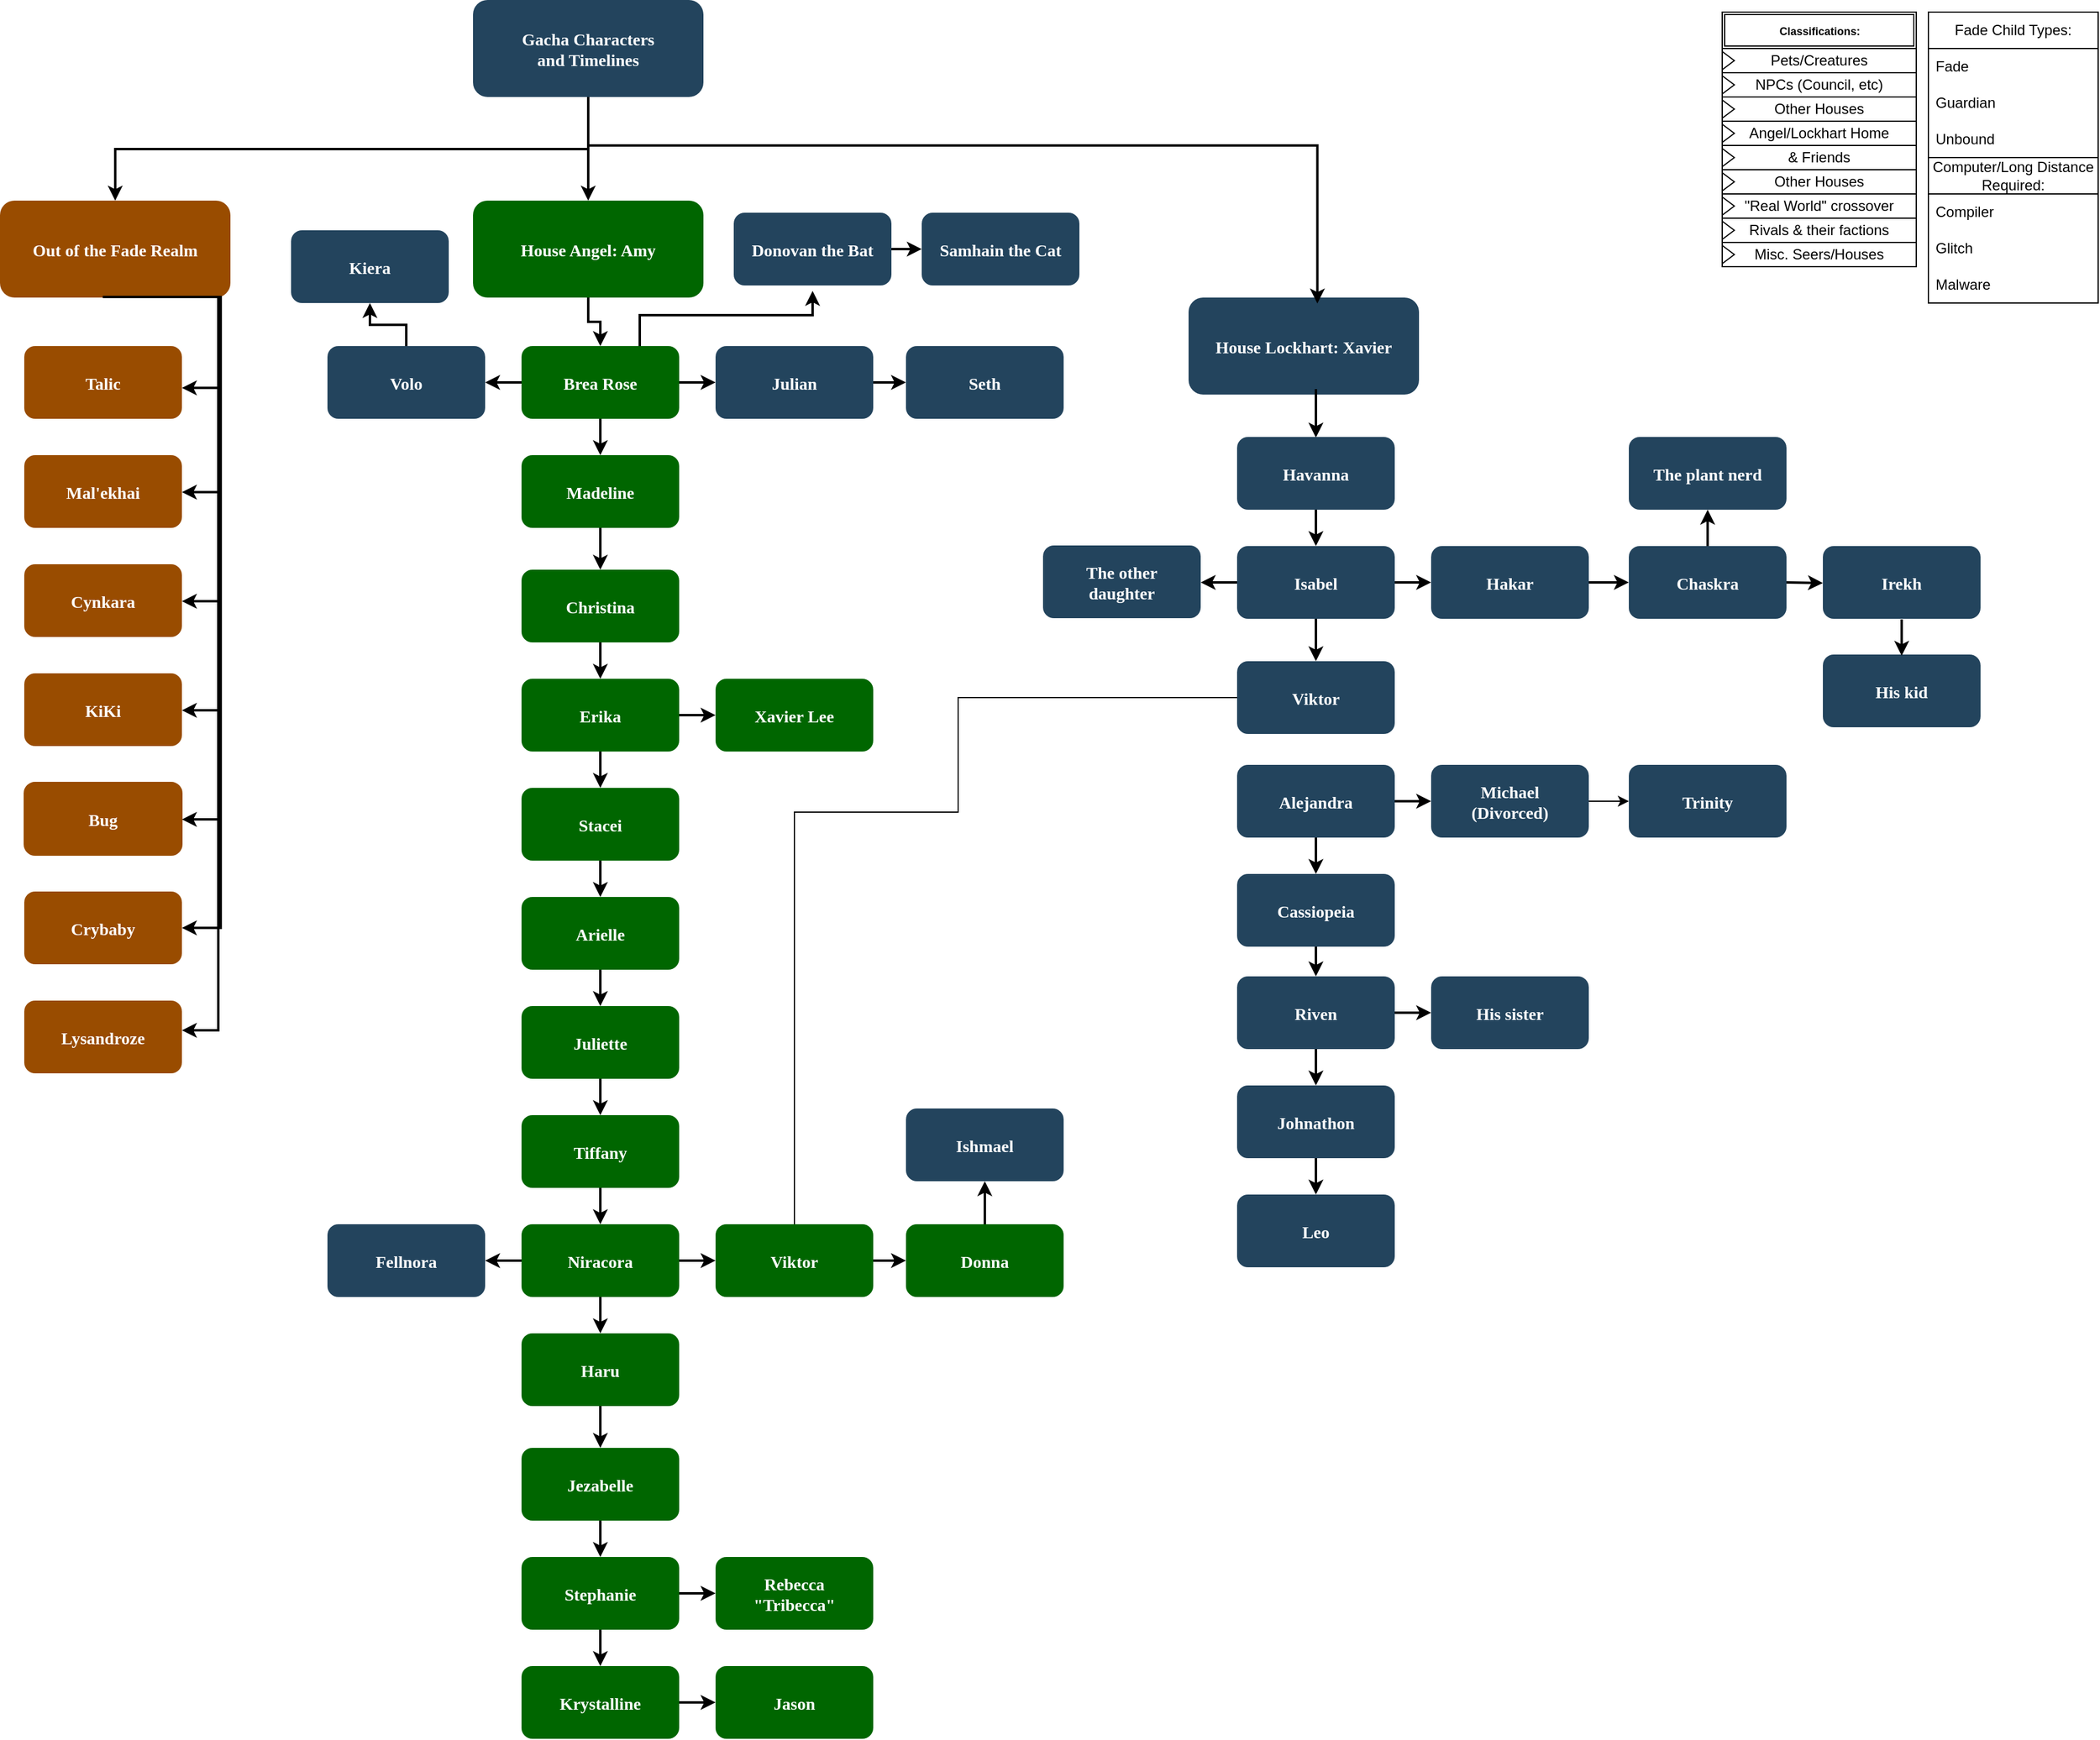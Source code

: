 <mxfile version="25.0.3">
  <diagram name="Page-1" id="2c0d36ab-eaac-3732-788b-9136903baeff">
    <mxGraphModel dx="2150" dy="883" grid="1" gridSize="10" guides="1" tooltips="1" connect="1" arrows="1" fold="1" page="1" pageScale="1.5" pageWidth="1169" pageHeight="827" background="none" math="0" shadow="0">
      <root>
        <mxCell id="0" />
        <mxCell id="1" parent="0" />
        <mxCell id="2" value="Gacha Characters&#xa;and Timelines" style="rounded=1;fillColor=#23445D;gradientColor=none;strokeColor=none;fontColor=#FFFFFF;fontStyle=1;fontFamily=Tahoma;fontSize=14" parent="1" vertex="1">
          <mxGeometry x="400" width="190" height="80" as="geometry" />
        </mxCell>
        <mxCell id="10" value="House Lockhart: Xavier" style="rounded=1;fillColor=#23445D;gradientColor=none;strokeColor=none;fontColor=#FFFFFF;fontStyle=1;fontFamily=Tahoma;fontSize=14" parent="1" vertex="1">
          <mxGeometry x="990" y="245.5" width="190" height="80" as="geometry" />
        </mxCell>
        <mxCell id="12" value="House Angel: Amy" style="rounded=1;fillColor=#006600;gradientColor=none;strokeColor=none;fontColor=#FFFFFF;fontStyle=1;fontFamily=Tahoma;fontSize=14" parent="1" vertex="1">
          <mxGeometry x="400.0" y="165.5" width="190" height="80" as="geometry" />
        </mxCell>
        <mxCell id="13" value="Out of the Fade Realm" style="rounded=1;fillColor=#994C00;gradientColor=none;strokeColor=none;fontColor=#FFFFFF;fontStyle=1;fontFamily=Tahoma;fontSize=14" parent="1" vertex="1">
          <mxGeometry x="10" y="165.5" width="190" height="80" as="geometry" />
        </mxCell>
        <mxCell id="16" value="Talic" style="rounded=1;fillColor=#994C00;gradientColor=none;strokeColor=none;fontColor=#FFFFFF;fontStyle=1;fontFamily=Tahoma;fontSize=14" parent="1" vertex="1">
          <mxGeometry x="30" y="285.5" width="130" height="60" as="geometry" />
        </mxCell>
        <mxCell id="17" value="Mal&#39;ekhai" style="rounded=1;fillColor=#994C00;gradientColor=none;strokeColor=none;fontColor=#FFFFFF;fontStyle=1;fontFamily=Tahoma;fontSize=14" parent="1" vertex="1">
          <mxGeometry x="30" y="375.5" width="130" height="60" as="geometry" />
        </mxCell>
        <mxCell id="18" value="Cynkara" style="rounded=1;fillColor=#994C00;gradientColor=none;strokeColor=none;fontColor=#FFFFFF;fontStyle=1;fontFamily=Tahoma;fontSize=14" parent="1" vertex="1">
          <mxGeometry x="30" y="465.5" width="130" height="60" as="geometry" />
        </mxCell>
        <mxCell id="19" value="KiKi" style="rounded=1;fillColor=#994C00;gradientColor=none;strokeColor=none;fontColor=#FFFFFF;fontStyle=1;fontFamily=Tahoma;fontSize=14" parent="1" vertex="1">
          <mxGeometry x="30" y="555.5" width="130" height="60" as="geometry" />
        </mxCell>
        <mxCell id="20" value="Bug" style="rounded=1;fillColor=#994C00;gradientColor=none;strokeColor=#994C00;fontColor=#FFFFFF;fontStyle=1;fontFamily=Tahoma;fontSize=14" parent="1" vertex="1">
          <mxGeometry x="30" y="645.5" width="130" height="60" as="geometry" />
        </mxCell>
        <mxCell id="23" value="Crybaby" style="rounded=1;fillColor=#994C00;gradientColor=none;strokeColor=none;fontColor=#FFFFFF;fontStyle=1;fontFamily=Tahoma;fontSize=14" parent="1" vertex="1">
          <mxGeometry x="30" y="735.5" width="130" height="60" as="geometry" />
        </mxCell>
        <mxCell id="30" value="Madeline" style="rounded=1;fillColor=#006600;gradientColor=none;strokeColor=none;fontColor=#FFFFFF;fontStyle=1;fontFamily=Tahoma;fontSize=14" parent="1" vertex="1">
          <mxGeometry x="440" y="375.5" width="130" height="60" as="geometry" />
        </mxCell>
        <mxCell id="32" value="Erika" style="rounded=1;fillColor=#006600;gradientColor=none;strokeColor=none;fontColor=#FFFFFF;fontStyle=1;fontFamily=Tahoma;fontSize=14" parent="1" vertex="1">
          <mxGeometry x="440" y="560" width="130" height="60" as="geometry" />
        </mxCell>
        <mxCell id="33" value="Brea Rose" style="rounded=1;fillColor=#006600;gradientColor=none;strokeColor=none;fontColor=#FFFFFF;fontStyle=1;fontFamily=Tahoma;fontSize=14" parent="1" vertex="1">
          <mxGeometry x="440" y="285.5" width="130" height="60" as="geometry" />
        </mxCell>
        <mxCell id="59" value="" style="edgeStyle=elbowEdgeStyle;elbow=vertical;strokeWidth=2;rounded=0" parent="1" source="2" target="12" edge="1">
          <mxGeometry x="347" y="225.5" width="100" height="100" as="geometry">
            <mxPoint x="862.0" y="105.5" as="sourcePoint" />
            <mxPoint x="1467.0" y="175.5" as="targetPoint" />
          </mxGeometry>
        </mxCell>
        <mxCell id="61" value="" style="edgeStyle=elbowEdgeStyle;elbow=vertical;strokeWidth=2;rounded=0" parent="1" source="2" target="13" edge="1">
          <mxGeometry x="-23" y="135.5" width="100" height="100" as="geometry">
            <mxPoint x="-23" y="65.5" as="sourcePoint" />
            <mxPoint x="77" y="-34.5" as="targetPoint" />
          </mxGeometry>
        </mxCell>
        <mxCell id="64" value="" style="edgeStyle=elbowEdgeStyle;elbow=horizontal;strokeWidth=2;rounded=0" parent="1" source="13" target="16" edge="1">
          <mxGeometry x="-23" y="135.5" width="100" height="100" as="geometry">
            <mxPoint x="-23" y="65.5" as="sourcePoint" />
            <mxPoint x="77" y="-34.5" as="targetPoint" />
            <Array as="points">
              <mxPoint x="190" y="320" />
            </Array>
          </mxGeometry>
        </mxCell>
        <mxCell id="65" value="" style="edgeStyle=elbowEdgeStyle;elbow=horizontal;strokeWidth=2;rounded=0" parent="1" source="13" target="17" edge="1">
          <mxGeometry x="-23" y="135.5" width="100" height="100" as="geometry">
            <mxPoint x="-23" y="65.5" as="sourcePoint" />
            <mxPoint x="77" y="-34.5" as="targetPoint" />
            <Array as="points">
              <mxPoint x="190" y="406" />
            </Array>
          </mxGeometry>
        </mxCell>
        <mxCell id="66" value="" style="edgeStyle=elbowEdgeStyle;elbow=horizontal;strokeWidth=2;rounded=0" parent="1" source="13" target="18" edge="1">
          <mxGeometry x="-23" y="135.5" width="100" height="100" as="geometry">
            <mxPoint x="-23" y="65.5" as="sourcePoint" />
            <mxPoint x="77" y="-34.5" as="targetPoint" />
            <Array as="points">
              <mxPoint x="190" y="496" />
            </Array>
          </mxGeometry>
        </mxCell>
        <mxCell id="67" value="" style="edgeStyle=elbowEdgeStyle;elbow=horizontal;strokeWidth=2;rounded=0" parent="1" source="13" target="19" edge="1">
          <mxGeometry x="-23" y="135.5" width="100" height="100" as="geometry">
            <mxPoint x="-23" y="65.5" as="sourcePoint" />
            <mxPoint x="77" y="-34.5" as="targetPoint" />
            <Array as="points">
              <mxPoint x="190" y="586" />
            </Array>
          </mxGeometry>
        </mxCell>
        <mxCell id="68" value="" style="edgeStyle=elbowEdgeStyle;elbow=horizontal;strokeWidth=2;rounded=0" parent="1" source="13" target="20" edge="1">
          <mxGeometry x="-23" y="135.5" width="100" height="100" as="geometry">
            <mxPoint x="-23" y="65.5" as="sourcePoint" />
            <mxPoint x="77" y="-34.5" as="targetPoint" />
            <Array as="points">
              <mxPoint x="190" y="676" />
            </Array>
          </mxGeometry>
        </mxCell>
        <mxCell id="69" value="" style="edgeStyle=elbowEdgeStyle;elbow=horizontal;strokeWidth=2;rounded=0;entryX=1;entryY=0.5;entryDx=0;entryDy=0;exitX=0.446;exitY=0.994;exitDx=0;exitDy=0;exitPerimeter=0;" parent="1" source="13" target="23" edge="1">
          <mxGeometry x="-23" y="135.5" width="100" height="100" as="geometry">
            <mxPoint x="192" y="245.5" as="sourcePoint" />
            <mxPoint x="150" y="765.5" as="targetPoint" />
            <Array as="points">
              <mxPoint x="192" y="495.5" />
            </Array>
          </mxGeometry>
        </mxCell>
        <mxCell id="73" value="" style="edgeStyle=elbowEdgeStyle;elbow=horizontal;strokeWidth=2;rounded=0;exitX=0.5;exitY=1;exitDx=0;exitDy=0;" parent="1" source="33" target="30" edge="1">
          <mxGeometry x="-23" y="135.5" width="100" height="100" as="geometry">
            <mxPoint x="672" y="315.5" as="sourcePoint" />
            <mxPoint x="157" y="-34.5" as="targetPoint" />
            <Array as="points">
              <mxPoint x="505" y="370" />
            </Array>
          </mxGeometry>
        </mxCell>
        <mxCell id="102" value="" style="edgeStyle=elbowEdgeStyle;elbow=vertical;strokeWidth=2;rounded=0" parent="1" source="12" target="33" edge="1">
          <mxGeometry x="-23" y="135.5" width="100" height="100" as="geometry">
            <mxPoint x="57" y="65.5" as="sourcePoint" />
            <mxPoint x="157" y="-34.5" as="targetPoint" />
          </mxGeometry>
        </mxCell>
        <mxCell id="103" value="" style="edgeStyle=elbowEdgeStyle;elbow=vertical;strokeWidth=2;rounded=0" parent="1" edge="1">
          <mxGeometry x="-23" y="135.5" width="100" height="100" as="geometry">
            <mxPoint x="1095.0" y="321.0" as="sourcePoint" />
            <mxPoint x="1095" y="361" as="targetPoint" />
          </mxGeometry>
        </mxCell>
        <mxCell id="lK6diUsmbHhOEuIBp3vJ-125" value="" style="edgeStyle=elbowEdgeStyle;elbow=vertical;strokeWidth=2;rounded=0;entryX=0.559;entryY=0.061;entryDx=0;entryDy=0;entryPerimeter=0;exitX=0.5;exitY=1;exitDx=0;exitDy=0;" parent="1" source="2" target="10" edge="1">
          <mxGeometry x="347" y="225.5" width="100" height="100" as="geometry">
            <mxPoint x="490" y="130" as="sourcePoint" />
            <mxPoint x="675" y="220" as="targetPoint" />
            <Array as="points">
              <mxPoint x="800" y="120" />
            </Array>
          </mxGeometry>
        </mxCell>
        <mxCell id="lK6diUsmbHhOEuIBp3vJ-126" value="" style="edgeStyle=elbowEdgeStyle;elbow=horizontal;strokeWidth=2;rounded=0;exitX=0.5;exitY=1;exitDx=0;exitDy=0;entryX=0.5;entryY=0;entryDx=0;entryDy=0;" parent="1" target="32" edge="1">
          <mxGeometry x="-23" y="135.5" width="100" height="100" as="geometry">
            <mxPoint x="505" y="530" as="sourcePoint" />
            <mxPoint x="590" y="564.5" as="targetPoint" />
            <Array as="points" />
          </mxGeometry>
        </mxCell>
        <mxCell id="lK6diUsmbHhOEuIBp3vJ-133" value="Arielle" style="rounded=1;fillColor=#006600;gradientColor=none;strokeColor=none;fontColor=#FFFFFF;fontStyle=1;fontFamily=Tahoma;fontSize=14" parent="1" vertex="1">
          <mxGeometry x="440" y="740" width="130" height="60" as="geometry" />
        </mxCell>
        <mxCell id="lK6diUsmbHhOEuIBp3vJ-134" value="Juliette" style="rounded=1;fillColor=#006600;gradientColor=none;strokeColor=none;fontColor=#FFFFFF;fontStyle=1;fontFamily=Tahoma;fontSize=14" parent="1" vertex="1">
          <mxGeometry x="440" y="830" width="130" height="60" as="geometry" />
        </mxCell>
        <mxCell id="lK6diUsmbHhOEuIBp3vJ-135" value="Stacei" style="rounded=1;fillColor=#006600;gradientColor=none;strokeColor=none;fontColor=#FFFFFF;fontStyle=1;fontFamily=Tahoma;fontSize=14" parent="1" vertex="1">
          <mxGeometry x="440" y="650" width="130" height="60" as="geometry" />
        </mxCell>
        <mxCell id="lK6diUsmbHhOEuIBp3vJ-136" value="" style="edgeStyle=elbowEdgeStyle;elbow=horizontal;strokeWidth=2;rounded=0;exitX=0.5;exitY=1;exitDx=0;exitDy=0;" parent="1" source="lK6diUsmbHhOEuIBp3vJ-135" target="lK6diUsmbHhOEuIBp3vJ-133" edge="1">
          <mxGeometry x="-23" y="135.5" width="100" height="100" as="geometry">
            <mxPoint x="672" y="689.5" as="sourcePoint" />
            <mxPoint x="157" y="339.5" as="targetPoint" />
            <Array as="points">
              <mxPoint x="505" y="744" />
            </Array>
          </mxGeometry>
        </mxCell>
        <mxCell id="lK6diUsmbHhOEuIBp3vJ-137" value="" style="edgeStyle=elbowEdgeStyle;elbow=vertical;strokeWidth=2;rounded=0" parent="1" target="lK6diUsmbHhOEuIBp3vJ-135" edge="1">
          <mxGeometry x="-23" y="135.5" width="100" height="100" as="geometry">
            <mxPoint x="505" y="620" as="sourcePoint" />
            <mxPoint x="157" y="339.5" as="targetPoint" />
          </mxGeometry>
        </mxCell>
        <mxCell id="lK6diUsmbHhOEuIBp3vJ-138" value="" style="edgeStyle=elbowEdgeStyle;elbow=horizontal;strokeWidth=2;rounded=0;exitX=0.5;exitY=1;exitDx=0;exitDy=0;entryX=0.5;entryY=0;entryDx=0;entryDy=0;" parent="1" source="lK6diUsmbHhOEuIBp3vJ-133" target="lK6diUsmbHhOEuIBp3vJ-134" edge="1">
          <mxGeometry x="-23" y="135.5" width="100" height="100" as="geometry">
            <mxPoint x="590" y="814" as="sourcePoint" />
            <mxPoint x="590" y="844" as="targetPoint" />
            <Array as="points" />
          </mxGeometry>
        </mxCell>
        <mxCell id="lK6diUsmbHhOEuIBp3vJ-139" value="Julian" style="rounded=1;fillColor=#23445D;gradientColor=none;strokeColor=none;fontColor=#FFFFFF;fontStyle=1;fontFamily=Tahoma;fontSize=14" parent="1" vertex="1">
          <mxGeometry x="600" y="285.5" width="130" height="60" as="geometry" />
        </mxCell>
        <mxCell id="lK6diUsmbHhOEuIBp3vJ-140" value="Seth" style="rounded=1;fillColor=#23445D;gradientColor=none;strokeColor=none;fontColor=#FFFFFF;fontStyle=1;fontFamily=Tahoma;fontSize=14" parent="1" vertex="1">
          <mxGeometry x="757" y="285.5" width="130" height="60" as="geometry" />
        </mxCell>
        <mxCell id="lK6diUsmbHhOEuIBp3vJ-141" value="" style="edgeStyle=elbowEdgeStyle;elbow=vertical;strokeWidth=2;rounded=0;exitX=1;exitY=0.5;exitDx=0;exitDy=0;entryX=0;entryY=0.5;entryDx=0;entryDy=0;" parent="1" source="lK6diUsmbHhOEuIBp3vJ-139" target="lK6diUsmbHhOEuIBp3vJ-140" edge="1">
          <mxGeometry x="-23" y="135.5" width="100" height="100" as="geometry">
            <mxPoint x="670" y="420" as="sourcePoint" />
            <mxPoint x="670" y="460" as="targetPoint" />
          </mxGeometry>
        </mxCell>
        <mxCell id="lK6diUsmbHhOEuIBp3vJ-142" value="" style="edgeStyle=elbowEdgeStyle;elbow=vertical;strokeWidth=2;rounded=0;exitX=1;exitY=0.5;exitDx=0;exitDy=0;entryX=0;entryY=0.5;entryDx=0;entryDy=0;" parent="1" source="33" target="lK6diUsmbHhOEuIBp3vJ-139" edge="1">
          <mxGeometry x="-23" y="135.5" width="100" height="100" as="geometry">
            <mxPoint x="580" y="320" as="sourcePoint" />
            <mxPoint x="590" y="290" as="targetPoint" />
          </mxGeometry>
        </mxCell>
        <mxCell id="lK6diUsmbHhOEuIBp3vJ-143" value="Lysandroze" style="rounded=1;fillColor=#994C00;gradientColor=none;strokeColor=none;fontColor=#FFFFFF;fontStyle=1;fontFamily=Tahoma;fontSize=14" parent="1" vertex="1">
          <mxGeometry x="30" y="825.5" width="130" height="60" as="geometry" />
        </mxCell>
        <mxCell id="lK6diUsmbHhOEuIBp3vJ-145" value="" style="edgeStyle=elbowEdgeStyle;elbow=horizontal;strokeWidth=2;rounded=0;" parent="1" edge="1">
          <mxGeometry x="-23" y="135.5" width="100" height="100" as="geometry">
            <mxPoint x="190" y="245" as="sourcePoint" />
            <mxPoint x="160" y="850" as="targetPoint" />
            <Array as="points">
              <mxPoint x="190" y="850" />
            </Array>
          </mxGeometry>
        </mxCell>
        <mxCell id="lK6diUsmbHhOEuIBp3vJ-146" value="Volo" style="rounded=1;fillColor=#23445D;gradientColor=none;strokeColor=none;fontColor=#FFFFFF;fontStyle=1;fontFamily=Tahoma;fontSize=14" parent="1" vertex="1">
          <mxGeometry x="280" y="285.5" width="130" height="60" as="geometry" />
        </mxCell>
        <mxCell id="lK6diUsmbHhOEuIBp3vJ-147" value="" style="edgeStyle=elbowEdgeStyle;elbow=vertical;strokeWidth=2;rounded=0;exitX=0;exitY=0.5;exitDx=0;exitDy=0;entryX=1;entryY=0.5;entryDx=0;entryDy=0;" parent="1" source="33" target="lK6diUsmbHhOEuIBp3vJ-146" edge="1">
          <mxGeometry x="-23" y="135.5" width="100" height="100" as="geometry">
            <mxPoint x="310" y="410" as="sourcePoint" />
            <mxPoint x="340" y="410" as="targetPoint" />
          </mxGeometry>
        </mxCell>
        <mxCell id="lK6diUsmbHhOEuIBp3vJ-150" value="Kiera" style="rounded=1;fillColor=#23445D;gradientColor=none;strokeColor=none;fontColor=#FFFFFF;fontStyle=1;fontFamily=Tahoma;fontSize=14" parent="1" vertex="1">
          <mxGeometry x="250" y="190" width="130" height="60" as="geometry" />
        </mxCell>
        <mxCell id="lK6diUsmbHhOEuIBp3vJ-151" value="" style="edgeStyle=elbowEdgeStyle;elbow=vertical;strokeWidth=2;rounded=0;exitX=0.5;exitY=0;exitDx=0;exitDy=0;entryX=0.5;entryY=1;entryDx=0;entryDy=0;" parent="1" source="lK6diUsmbHhOEuIBp3vJ-146" target="lK6diUsmbHhOEuIBp3vJ-150" edge="1">
          <mxGeometry x="-23" y="135.5" width="100" height="100" as="geometry">
            <mxPoint x="330" y="400" as="sourcePoint" />
            <mxPoint x="300" y="400" as="targetPoint" />
          </mxGeometry>
        </mxCell>
        <mxCell id="lK6diUsmbHhOEuIBp3vJ-154" value="Donovan the Bat" style="rounded=1;fillColor=#23445D;gradientColor=none;strokeColor=none;fontColor=#FFFFFF;fontStyle=1;fontFamily=Tahoma;fontSize=14" parent="1" vertex="1">
          <mxGeometry x="615" y="175.5" width="130" height="60" as="geometry" />
        </mxCell>
        <mxCell id="lK6diUsmbHhOEuIBp3vJ-155" value="" style="edgeStyle=elbowEdgeStyle;elbow=vertical;strokeWidth=2;rounded=0;exitX=0.75;exitY=0;exitDx=0;exitDy=0;" parent="1" source="33" edge="1">
          <mxGeometry x="-23" y="135.5" width="100" height="100" as="geometry">
            <mxPoint x="620" y="250" as="sourcePoint" />
            <mxPoint x="680" y="240" as="targetPoint" />
            <Array as="points">
              <mxPoint x="610" y="260" />
            </Array>
          </mxGeometry>
        </mxCell>
        <mxCell id="lK6diUsmbHhOEuIBp3vJ-156" value="" style="edgeStyle=elbowEdgeStyle;elbow=vertical;strokeWidth=2;rounded=0;exitX=1;exitY=0.5;exitDx=0;exitDy=0;" parent="1" source="lK6diUsmbHhOEuIBp3vJ-154" edge="1">
          <mxGeometry x="-23" y="135.5" width="100" height="100" as="geometry">
            <mxPoint x="760" y="220" as="sourcePoint" />
            <mxPoint x="770" y="205" as="targetPoint" />
          </mxGeometry>
        </mxCell>
        <mxCell id="lK6diUsmbHhOEuIBp3vJ-157" value="Samhain the Cat" style="rounded=1;fillColor=#23445D;gradientColor=none;strokeColor=none;fontColor=#FFFFFF;fontStyle=1;fontFamily=Tahoma;fontSize=14" parent="1" vertex="1">
          <mxGeometry x="770" y="175.5" width="130" height="60" as="geometry" />
        </mxCell>
        <mxCell id="lK6diUsmbHhOEuIBp3vJ-158" value="Niracora" style="rounded=1;fillColor=#006600;gradientColor=none;strokeColor=none;fontColor=#FFFFFF;fontStyle=1;fontFamily=Tahoma;fontSize=14" parent="1" vertex="1">
          <mxGeometry x="440" y="1010" width="130" height="60" as="geometry" />
        </mxCell>
        <mxCell id="lK6diUsmbHhOEuIBp3vJ-159" value="Haru" style="rounded=1;fillColor=#006600;gradientColor=none;strokeColor=none;fontColor=#FFFFFF;fontStyle=1;fontFamily=Tahoma;fontSize=14" parent="1" vertex="1">
          <mxGeometry x="440" y="1100" width="130" height="60" as="geometry" />
        </mxCell>
        <mxCell id="lK6diUsmbHhOEuIBp3vJ-160" value="Tiffany" style="rounded=1;fillColor=#006600;gradientColor=none;strokeColor=none;fontColor=#FFFFFF;fontStyle=1;fontFamily=Tahoma;fontSize=14" parent="1" vertex="1">
          <mxGeometry x="440" y="920" width="130" height="60" as="geometry" />
        </mxCell>
        <mxCell id="lK6diUsmbHhOEuIBp3vJ-161" value="" style="edgeStyle=elbowEdgeStyle;elbow=horizontal;strokeWidth=2;rounded=0;exitX=0.5;exitY=1;exitDx=0;exitDy=0;" parent="1" source="lK6diUsmbHhOEuIBp3vJ-160" target="lK6diUsmbHhOEuIBp3vJ-158" edge="1">
          <mxGeometry x="-23" y="135.5" width="100" height="100" as="geometry">
            <mxPoint x="672" y="959.5" as="sourcePoint" />
            <mxPoint x="157" y="609.5" as="targetPoint" />
            <Array as="points">
              <mxPoint x="505" y="1014" />
            </Array>
          </mxGeometry>
        </mxCell>
        <mxCell id="lK6diUsmbHhOEuIBp3vJ-162" value="" style="edgeStyle=elbowEdgeStyle;elbow=vertical;strokeWidth=2;rounded=0" parent="1" target="lK6diUsmbHhOEuIBp3vJ-160" edge="1">
          <mxGeometry x="-23" y="135.5" width="100" height="100" as="geometry">
            <mxPoint x="505" y="890" as="sourcePoint" />
            <mxPoint x="157" y="609.5" as="targetPoint" />
          </mxGeometry>
        </mxCell>
        <mxCell id="lK6diUsmbHhOEuIBp3vJ-163" value="" style="edgeStyle=elbowEdgeStyle;elbow=horizontal;strokeWidth=2;rounded=0;exitX=0.5;exitY=1;exitDx=0;exitDy=0;entryX=0.5;entryY=0;entryDx=0;entryDy=0;" parent="1" source="lK6diUsmbHhOEuIBp3vJ-158" target="lK6diUsmbHhOEuIBp3vJ-159" edge="1">
          <mxGeometry x="-23" y="135.5" width="100" height="100" as="geometry">
            <mxPoint x="590" y="1084" as="sourcePoint" />
            <mxPoint x="590" y="1114" as="targetPoint" />
            <Array as="points" />
          </mxGeometry>
        </mxCell>
        <mxCell id="lK6diUsmbHhOEuIBp3vJ-164" value="Xavier Lee" style="rounded=1;fillColor=#006600;gradientColor=none;strokeColor=none;fontColor=#FFFFFF;fontStyle=1;fontFamily=Tahoma;fontSize=14" parent="1" vertex="1">
          <mxGeometry x="600" y="560" width="130" height="60" as="geometry" />
        </mxCell>
        <mxCell id="lK6diUsmbHhOEuIBp3vJ-165" value="" style="edgeStyle=elbowEdgeStyle;elbow=vertical;strokeWidth=2;rounded=0;exitX=1;exitY=0.5;exitDx=0;exitDy=0;entryX=0;entryY=0.5;entryDx=0;entryDy=0;" parent="1" source="32" target="lK6diUsmbHhOEuIBp3vJ-164" edge="1">
          <mxGeometry x="-23" y="135.5" width="100" height="100" as="geometry">
            <mxPoint x="650" y="664.5" as="sourcePoint" />
            <mxPoint x="650" y="695" as="targetPoint" />
          </mxGeometry>
        </mxCell>
        <mxCell id="lK6diUsmbHhOEuIBp3vJ-167" value="Donna" style="rounded=1;fillColor=#006600;gradientColor=none;strokeColor=none;fontColor=#FFFFFF;fontStyle=1;fontFamily=Tahoma;fontSize=14" parent="1" vertex="1">
          <mxGeometry x="757" y="1010" width="130" height="60" as="geometry" />
        </mxCell>
        <mxCell id="lK6diUsmbHhOEuIBp3vJ-168" value="" style="edgeStyle=elbowEdgeStyle;elbow=vertical;strokeWidth=2;rounded=0;exitX=1;exitY=0.5;exitDx=0;exitDy=0;entryX=0;entryY=0.5;entryDx=0;entryDy=0;" parent="1" source="lK6diUsmbHhOEuIBp3vJ-166" target="lK6diUsmbHhOEuIBp3vJ-167" edge="1">
          <mxGeometry x="-23" y="135.5" width="100" height="100" as="geometry">
            <mxPoint x="670" y="1144.5" as="sourcePoint" />
            <mxPoint x="670" y="1184.5" as="targetPoint" />
          </mxGeometry>
        </mxCell>
        <mxCell id="lK6diUsmbHhOEuIBp3vJ-169" value="" style="edgeStyle=elbowEdgeStyle;elbow=vertical;strokeWidth=2;rounded=0;exitX=1;exitY=0.5;exitDx=0;exitDy=0;entryX=0;entryY=0.5;entryDx=0;entryDy=0;" parent="1" source="lK6diUsmbHhOEuIBp3vJ-158" target="lK6diUsmbHhOEuIBp3vJ-166" edge="1">
          <mxGeometry x="-23" y="135.5" width="100" height="100" as="geometry">
            <mxPoint x="660" y="1124.5" as="sourcePoint" />
            <mxPoint x="687" y="1124.5" as="targetPoint" />
          </mxGeometry>
        </mxCell>
        <mxCell id="lK6diUsmbHhOEuIBp3vJ-170" value="Jezabelle" style="rounded=1;fillColor=#006600;gradientColor=none;strokeColor=none;fontColor=#FFFFFF;fontStyle=1;fontFamily=Tahoma;fontSize=14" parent="1" vertex="1">
          <mxGeometry x="440" y="1194.5" width="130" height="60" as="geometry" />
        </mxCell>
        <mxCell id="lK6diUsmbHhOEuIBp3vJ-171" value="" style="edgeStyle=elbowEdgeStyle;elbow=vertical;strokeWidth=2;rounded=0;exitX=1;exitY=0.5;exitDx=0;exitDy=0;entryX=0;entryY=0.5;entryDx=0;entryDy=0;" parent="1" source="lK6diUsmbHhOEuIBp3vJ-272" target="lK6diUsmbHhOEuIBp3vJ-269" edge="1">
          <mxGeometry x="-23" y="135.5" width="100" height="100" as="geometry">
            <mxPoint x="610" y="1194.5" as="sourcePoint" />
            <mxPoint x="600" y="1224.5" as="targetPoint" />
          </mxGeometry>
        </mxCell>
        <mxCell id="lK6diUsmbHhOEuIBp3vJ-269" value="Rebecca&#xa;&quot;Tribecca&quot;" style="rounded=1;fillColor=#006600;gradientColor=none;strokeColor=none;fontColor=#FFFFFF;fontStyle=1;fontFamily=Tahoma;fontSize=14" parent="1" vertex="1">
          <mxGeometry x="600" y="1284.5" width="130" height="60" as="geometry" />
        </mxCell>
        <mxCell id="lK6diUsmbHhOEuIBp3vJ-270" value="" style="edgeStyle=elbowEdgeStyle;elbow=vertical;strokeWidth=2;rounded=0;exitX=0.5;exitY=1;exitDx=0;exitDy=0;entryX=0.5;entryY=0;entryDx=0;entryDy=0;" parent="1" source="lK6diUsmbHhOEuIBp3vJ-159" target="lK6diUsmbHhOEuIBp3vJ-170" edge="1">
          <mxGeometry x="-23" y="135.5" width="100" height="100" as="geometry">
            <mxPoint x="600" y="1154.5" as="sourcePoint" />
            <mxPoint x="630" y="1154.5" as="targetPoint" />
          </mxGeometry>
        </mxCell>
        <mxCell id="lK6diUsmbHhOEuIBp3vJ-271" value="" style="edgeStyle=elbowEdgeStyle;elbow=vertical;strokeWidth=2;rounded=0;exitX=0.5;exitY=1;exitDx=0;exitDy=0;" parent="1" source="lK6diUsmbHhOEuIBp3vJ-170" edge="1">
          <mxGeometry x="-23" y="135.5" width="100" height="100" as="geometry">
            <mxPoint x="510" y="1284.5" as="sourcePoint" />
            <mxPoint x="505" y="1284.5" as="targetPoint" />
          </mxGeometry>
        </mxCell>
        <mxCell id="lK6diUsmbHhOEuIBp3vJ-272" value="Stephanie" style="rounded=1;fillColor=#006600;gradientColor=none;strokeColor=none;fontColor=#FFFFFF;fontStyle=1;fontFamily=Tahoma;fontSize=14" parent="1" vertex="1">
          <mxGeometry x="440" y="1284.5" width="130" height="60" as="geometry" />
        </mxCell>
        <mxCell id="lK6diUsmbHhOEuIBp3vJ-273" value="" style="edgeStyle=elbowEdgeStyle;elbow=vertical;strokeWidth=2;rounded=0;exitX=1;exitY=0.5;exitDx=0;exitDy=0;entryX=0;entryY=0.5;entryDx=0;entryDy=0;" parent="1" source="lK6diUsmbHhOEuIBp3vJ-292" target="lK6diUsmbHhOEuIBp3vJ-274" edge="1">
          <mxGeometry x="-23" y="135.5" width="100" height="100" as="geometry">
            <mxPoint x="600" y="1304.5" as="sourcePoint" />
            <mxPoint x="600" y="1314.5" as="targetPoint" />
          </mxGeometry>
        </mxCell>
        <mxCell id="lK6diUsmbHhOEuIBp3vJ-274" value="Jason" style="rounded=1;fillColor=#006600;gradientColor=none;strokeColor=none;fontColor=#FFFFFF;fontStyle=1;fontFamily=Tahoma;fontSize=14" parent="1" vertex="1">
          <mxGeometry x="600" y="1374.5" width="130" height="60" as="geometry" />
        </mxCell>
        <mxCell id="lK6diUsmbHhOEuIBp3vJ-284" value="Isabel" style="rounded=1;fillColor=#23445D;gradientColor=none;strokeColor=none;fontColor=#FFFFFF;fontStyle=1;fontFamily=Tahoma;fontSize=14" parent="1" vertex="1">
          <mxGeometry x="1030" y="450.5" width="130" height="60" as="geometry" />
        </mxCell>
        <mxCell id="lK6diUsmbHhOEuIBp3vJ-285" value="Alejandra" style="rounded=1;fillColor=#23445D;gradientColor=none;strokeColor=none;fontColor=#FFFFFF;fontStyle=1;fontFamily=Tahoma;fontSize=14" parent="1" vertex="1">
          <mxGeometry x="1030" y="631" width="130" height="60" as="geometry" />
        </mxCell>
        <mxCell id="lK6diUsmbHhOEuIBp3vJ-286" value="Havanna" style="rounded=1;fillColor=#23445D;gradientColor=none;strokeColor=none;fontColor=#FFFFFF;fontStyle=1;fontFamily=Tahoma;fontSize=14" parent="1" vertex="1">
          <mxGeometry x="1030" y="360.5" width="130" height="60" as="geometry" />
        </mxCell>
        <mxCell id="lK6diUsmbHhOEuIBp3vJ-287" value="" style="edgeStyle=elbowEdgeStyle;elbow=horizontal;strokeWidth=2;rounded=0;exitX=0.5;exitY=1;exitDx=0;exitDy=0;" parent="1" source="lK6diUsmbHhOEuIBp3vJ-286" target="lK6diUsmbHhOEuIBp3vJ-284" edge="1">
          <mxGeometry x="-23" y="135.5" width="100" height="100" as="geometry">
            <mxPoint x="1262" y="400" as="sourcePoint" />
            <mxPoint x="747" y="50" as="targetPoint" />
            <Array as="points">
              <mxPoint x="1095" y="454.5" />
            </Array>
          </mxGeometry>
        </mxCell>
        <mxCell id="lK6diUsmbHhOEuIBp3vJ-288" value="" style="edgeStyle=elbowEdgeStyle;elbow=horizontal;strokeWidth=2;rounded=0;exitX=0.5;exitY=1;exitDx=0;exitDy=0;" parent="1" source="lK6diUsmbHhOEuIBp3vJ-284" edge="1">
          <mxGeometry x="-23" y="135.5" width="100" height="100" as="geometry">
            <mxPoint x="1180" y="524.5" as="sourcePoint" />
            <mxPoint x="1095" y="545.5" as="targetPoint" />
            <Array as="points" />
          </mxGeometry>
        </mxCell>
        <mxCell id="lK6diUsmbHhOEuIBp3vJ-289" value="" style="edgeStyle=elbowEdgeStyle;elbow=vertical;strokeWidth=2;rounded=0;entryX=0.5;entryY=0;entryDx=0;entryDy=0;exitX=0.5;exitY=1;exitDx=0;exitDy=0;" parent="1" source="lK6diUsmbHhOEuIBp3vJ-285" target="lK6diUsmbHhOEuIBp3vJ-315" edge="1">
          <mxGeometry x="-23" y="135.5" width="100" height="100" as="geometry">
            <mxPoint x="1095" y="695.5" as="sourcePoint" />
            <mxPoint x="1095" y="706" as="targetPoint" />
          </mxGeometry>
        </mxCell>
        <mxCell id="lK6diUsmbHhOEuIBp3vJ-290" value="Fellnora" style="rounded=1;fillColor=#23445D;gradientColor=none;strokeColor=none;fontColor=#FFFFFF;fontStyle=1;fontFamily=Tahoma;fontSize=14" parent="1" vertex="1">
          <mxGeometry x="280" y="1010" width="130" height="60" as="geometry" />
        </mxCell>
        <mxCell id="lK6diUsmbHhOEuIBp3vJ-291" value="" style="edgeStyle=elbowEdgeStyle;elbow=horizontal;strokeWidth=2;rounded=0;exitX=0;exitY=0.5;exitDx=0;exitDy=0;entryX=1;entryY=0.5;entryDx=0;entryDy=0;" parent="1" source="lK6diUsmbHhOEuIBp3vJ-158" target="lK6diUsmbHhOEuIBp3vJ-290" edge="1">
          <mxGeometry x="-23" y="135.5" width="100" height="100" as="geometry">
            <mxPoint x="370" y="914.5" as="sourcePoint" />
            <mxPoint x="370" y="944.5" as="targetPoint" />
            <Array as="points" />
          </mxGeometry>
        </mxCell>
        <mxCell id="lK6diUsmbHhOEuIBp3vJ-292" value="Krystalline" style="rounded=1;fillColor=#006600;gradientColor=none;strokeColor=none;fontColor=#FFFFFF;fontStyle=1;fontFamily=Tahoma;fontSize=14" parent="1" vertex="1">
          <mxGeometry x="440" y="1374.5" width="130" height="60" as="geometry" />
        </mxCell>
        <mxCell id="lK6diUsmbHhOEuIBp3vJ-294" value="" style="edgeStyle=elbowEdgeStyle;elbow=vertical;strokeWidth=2;rounded=0;exitX=0.5;exitY=1;exitDx=0;exitDy=0;entryX=0.5;entryY=0;entryDx=0;entryDy=0;" parent="1" source="lK6diUsmbHhOEuIBp3vJ-272" target="lK6diUsmbHhOEuIBp3vJ-292" edge="1">
          <mxGeometry x="-23" y="135.5" width="100" height="100" as="geometry">
            <mxPoint x="370" y="1384.5" as="sourcePoint" />
            <mxPoint x="370" y="1418.5" as="targetPoint" />
          </mxGeometry>
        </mxCell>
        <mxCell id="lK6diUsmbHhOEuIBp3vJ-295" value="" style="edgeStyle=elbowEdgeStyle;elbow=vertical;strokeWidth=2;rounded=0;exitX=0.5;exitY=0;exitDx=0;exitDy=0;entryX=0.5;entryY=1;entryDx=0;entryDy=0;" parent="1" source="lK6diUsmbHhOEuIBp3vJ-167" target="lK6diUsmbHhOEuIBp3vJ-296" edge="1">
          <mxGeometry x="-23" y="135.5" width="100" height="100" as="geometry">
            <mxPoint x="800" y="914.5" as="sourcePoint" />
            <mxPoint x="822" y="984.5" as="targetPoint" />
          </mxGeometry>
        </mxCell>
        <mxCell id="lK6diUsmbHhOEuIBp3vJ-296" value="Ishmael" style="rounded=1;fillColor=#23445D;gradientColor=none;strokeColor=none;fontColor=#FFFFFF;fontStyle=1;fontFamily=Tahoma;fontSize=14" parent="1" vertex="1">
          <mxGeometry x="757" y="914.5" width="130" height="60" as="geometry" />
        </mxCell>
        <mxCell id="lK6diUsmbHhOEuIBp3vJ-298" value="Hakar" style="rounded=1;fillColor=#23445D;gradientColor=none;strokeColor=none;fontColor=#FFFFFF;fontStyle=1;fontFamily=Tahoma;fontSize=14" parent="1" vertex="1">
          <mxGeometry x="1190" y="450.5" width="130" height="60" as="geometry" />
        </mxCell>
        <mxCell id="lK6diUsmbHhOEuIBp3vJ-299" value="Chaskra" style="rounded=1;fillColor=#23445D;gradientColor=none;strokeColor=none;fontColor=#FFFFFF;fontStyle=1;fontFamily=Tahoma;fontSize=14" parent="1" vertex="1">
          <mxGeometry x="1353" y="450.5" width="130" height="60" as="geometry" />
        </mxCell>
        <mxCell id="lK6diUsmbHhOEuIBp3vJ-301" value="" style="edgeStyle=elbowEdgeStyle;elbow=vertical;strokeWidth=2;rounded=0;exitX=1;exitY=0.5;exitDx=0;exitDy=0;entryX=0;entryY=0.5;entryDx=0;entryDy=0;" parent="1" source="lK6diUsmbHhOEuIBp3vJ-284" target="lK6diUsmbHhOEuIBp3vJ-298" edge="1">
          <mxGeometry x="-23" y="135.5" width="100" height="100" as="geometry">
            <mxPoint x="1233" y="565.5" as="sourcePoint" />
            <mxPoint x="1233" y="596" as="targetPoint" />
          </mxGeometry>
        </mxCell>
        <mxCell id="lK6diUsmbHhOEuIBp3vJ-302" value="" style="edgeStyle=elbowEdgeStyle;elbow=vertical;strokeWidth=2;rounded=0;exitX=1;exitY=0.5;exitDx=0;exitDy=0;entryX=0;entryY=0.5;entryDx=0;entryDy=0;" parent="1" source="lK6diUsmbHhOEuIBp3vJ-298" target="lK6diUsmbHhOEuIBp3vJ-299" edge="1">
          <mxGeometry x="-23" y="135.5" width="100" height="100" as="geometry">
            <mxPoint x="1263" y="545.5" as="sourcePoint" />
            <mxPoint x="1263" y="576" as="targetPoint" />
          </mxGeometry>
        </mxCell>
        <mxCell id="lK6diUsmbHhOEuIBp3vJ-303" value="Irekh" style="rounded=1;fillColor=#23445D;gradientColor=none;strokeColor=none;fontColor=#FFFFFF;fontStyle=1;fontFamily=Tahoma;fontSize=14" parent="1" vertex="1">
          <mxGeometry x="1513" y="450.5" width="130" height="60" as="geometry" />
        </mxCell>
        <mxCell id="lK6diUsmbHhOEuIBp3vJ-304" value="" style="edgeStyle=elbowEdgeStyle;elbow=vertical;strokeWidth=2;rounded=0;exitX=1;exitY=0.5;exitDx=0;exitDy=0;entryX=0;entryY=0.5;entryDx=0;entryDy=0;" parent="1" source="lK6diUsmbHhOEuIBp3vJ-299" edge="1">
          <mxGeometry x="-23" y="135.5" width="100" height="100" as="geometry">
            <mxPoint x="1483" y="545.5" as="sourcePoint" />
            <mxPoint x="1513" y="481" as="targetPoint" />
          </mxGeometry>
        </mxCell>
        <mxCell id="lK6diUsmbHhOEuIBp3vJ-305" value="" style="edgeStyle=elbowEdgeStyle;elbow=vertical;strokeWidth=2;rounded=0;exitX=0.5;exitY=0;exitDx=0;exitDy=0;entryX=0.5;entryY=1;entryDx=0;entryDy=0;" parent="1" source="lK6diUsmbHhOEuIBp3vJ-299" target="lK6diUsmbHhOEuIBp3vJ-306" edge="1">
          <mxGeometry x="-23" y="135.5" width="100" height="100" as="geometry">
            <mxPoint x="1423" y="375.5" as="sourcePoint" />
            <mxPoint x="1418" y="430" as="targetPoint" />
            <Array as="points">
              <mxPoint x="1360" y="430" />
            </Array>
          </mxGeometry>
        </mxCell>
        <mxCell id="lK6diUsmbHhOEuIBp3vJ-306" value="The plant nerd" style="rounded=1;fillColor=#23445D;gradientColor=none;strokeColor=none;fontColor=#FFFFFF;fontStyle=1;fontFamily=Tahoma;fontSize=14" parent="1" vertex="1">
          <mxGeometry x="1353" y="360.5" width="130" height="60" as="geometry" />
        </mxCell>
        <mxCell id="lK6diUsmbHhOEuIBp3vJ-307" value="His kid" style="rounded=1;fillColor=#23445D;gradientColor=none;strokeColor=none;fontColor=#FFFFFF;fontStyle=1;fontFamily=Tahoma;fontSize=14" parent="1" vertex="1">
          <mxGeometry x="1513" y="540" width="130" height="60" as="geometry" />
        </mxCell>
        <mxCell id="lK6diUsmbHhOEuIBp3vJ-308" value="" style="edgeStyle=elbowEdgeStyle;elbow=vertical;strokeWidth=2;rounded=0;exitX=0.5;exitY=1;exitDx=0;exitDy=0;entryX=0.5;entryY=0;entryDx=0;entryDy=0;" parent="1" edge="1">
          <mxGeometry x="-23" y="135.5" width="100" height="100" as="geometry">
            <mxPoint x="1578" y="511" as="sourcePoint" />
            <mxPoint x="1578" y="541" as="targetPoint" />
          </mxGeometry>
        </mxCell>
        <mxCell id="lK6diUsmbHhOEuIBp3vJ-314" value="" style="edgeStyle=orthogonalEdgeStyle;rounded=0;orthogonalLoop=1;jettySize=auto;html=1;" parent="1" source="lK6diUsmbHhOEuIBp3vJ-311" target="lK6diUsmbHhOEuIBp3vJ-312" edge="1">
          <mxGeometry relative="1" as="geometry" />
        </mxCell>
        <mxCell id="lK6diUsmbHhOEuIBp3vJ-311" value="Michael&#xa;(Divorced)" style="rounded=1;fillColor=#23445D;gradientColor=none;strokeColor=none;fontColor=#FFFFFF;fontStyle=1;fontFamily=Tahoma;fontSize=14" parent="1" vertex="1">
          <mxGeometry x="1190" y="631" width="130" height="60" as="geometry" />
        </mxCell>
        <mxCell id="lK6diUsmbHhOEuIBp3vJ-312" value="Trinity" style="rounded=1;fillColor=#23445D;gradientColor=none;strokeColor=none;fontColor=#FFFFFF;fontStyle=1;fontFamily=Tahoma;fontSize=14" parent="1" vertex="1">
          <mxGeometry x="1353" y="631" width="130" height="60" as="geometry" />
        </mxCell>
        <mxCell id="lK6diUsmbHhOEuIBp3vJ-313" value="" style="edgeStyle=elbowEdgeStyle;elbow=vertical;strokeWidth=2;rounded=0;exitX=1;exitY=0.5;exitDx=0;exitDy=0;entryX=0;entryY=0.5;entryDx=0;entryDy=0;" parent="1" source="lK6diUsmbHhOEuIBp3vJ-285" target="lK6diUsmbHhOEuIBp3vJ-311" edge="1">
          <mxGeometry x="-23" y="135.5" width="100" height="100" as="geometry">
            <mxPoint x="1160" y="645.7" as="sourcePoint" />
            <mxPoint x="1190" y="645.7" as="targetPoint" />
          </mxGeometry>
        </mxCell>
        <mxCell id="lK6diUsmbHhOEuIBp3vJ-315" value="Cassiopeia" style="rounded=1;fillColor=#23445D;gradientColor=none;strokeColor=none;fontColor=#FFFFFF;fontStyle=1;fontFamily=Tahoma;fontSize=14" parent="1" vertex="1">
          <mxGeometry x="1030" y="721" width="130" height="60" as="geometry" />
        </mxCell>
        <mxCell id="lK6diUsmbHhOEuIBp3vJ-316" value="His sister" style="rounded=1;fillColor=#23445D;gradientColor=none;strokeColor=none;fontColor=#FFFFFF;fontStyle=1;fontFamily=Tahoma;fontSize=14" parent="1" vertex="1">
          <mxGeometry x="1190" y="805.5" width="130" height="60" as="geometry" />
        </mxCell>
        <mxCell id="lK6diUsmbHhOEuIBp3vJ-317" value="Riven" style="rounded=1;fillColor=#23445D;gradientColor=none;strokeColor=none;fontColor=#FFFFFF;fontStyle=1;fontFamily=Tahoma;fontSize=14" parent="1" vertex="1">
          <mxGeometry x="1030" y="805.5" width="130" height="60" as="geometry" />
        </mxCell>
        <mxCell id="lK6diUsmbHhOEuIBp3vJ-318" value="Johnathon" style="rounded=1;fillColor=#23445D;gradientColor=none;strokeColor=none;fontColor=#FFFFFF;fontStyle=1;fontFamily=Tahoma;fontSize=14" parent="1" vertex="1">
          <mxGeometry x="1030" y="895.5" width="130" height="60" as="geometry" />
        </mxCell>
        <mxCell id="lK6diUsmbHhOEuIBp3vJ-319" value="Leo" style="rounded=1;fillColor=#23445D;gradientColor=none;strokeColor=none;fontColor=#FFFFFF;fontStyle=1;fontFamily=Tahoma;fontSize=14" parent="1" vertex="1">
          <mxGeometry x="1030" y="985.5" width="130" height="60" as="geometry" />
        </mxCell>
        <mxCell id="lK6diUsmbHhOEuIBp3vJ-320" value="" style="edgeStyle=elbowEdgeStyle;elbow=vertical;strokeWidth=2;rounded=0;exitX=1;exitY=0.5;exitDx=0;exitDy=0;entryX=0;entryY=0.5;entryDx=0;entryDy=0;" parent="1" source="lK6diUsmbHhOEuIBp3vJ-317" target="lK6diUsmbHhOEuIBp3vJ-316" edge="1">
          <mxGeometry x="-23" y="135.5" width="100" height="100" as="geometry">
            <mxPoint x="1203" y="900.5" as="sourcePoint" />
            <mxPoint x="1203" y="931" as="targetPoint" />
          </mxGeometry>
        </mxCell>
        <mxCell id="lK6diUsmbHhOEuIBp3vJ-321" value="" style="edgeStyle=elbowEdgeStyle;elbow=vertical;strokeWidth=2;rounded=0;entryX=0.5;entryY=0;entryDx=0;entryDy=0;exitX=0.5;exitY=1;exitDx=0;exitDy=0;" parent="1" source="lK6diUsmbHhOEuIBp3vJ-315" target="lK6diUsmbHhOEuIBp3vJ-317" edge="1">
          <mxGeometry x="-23" y="135.5" width="100" height="100" as="geometry">
            <mxPoint x="1203" y="740.5" as="sourcePoint" />
            <mxPoint x="1203" y="771" as="targetPoint" />
          </mxGeometry>
        </mxCell>
        <mxCell id="lK6diUsmbHhOEuIBp3vJ-322" value="" style="edgeStyle=elbowEdgeStyle;elbow=vertical;strokeWidth=2;rounded=0;exitX=0.5;exitY=1;exitDx=0;exitDy=0;entryX=0.5;entryY=0;entryDx=0;entryDy=0;" parent="1" source="lK6diUsmbHhOEuIBp3vJ-317" target="lK6diUsmbHhOEuIBp3vJ-318" edge="1">
          <mxGeometry x="-23" y="135.5" width="100" height="100" as="geometry">
            <mxPoint x="1213" y="930.5" as="sourcePoint" />
            <mxPoint x="1213" y="961" as="targetPoint" />
          </mxGeometry>
        </mxCell>
        <mxCell id="lK6diUsmbHhOEuIBp3vJ-323" value="" style="edgeStyle=elbowEdgeStyle;elbow=vertical;strokeWidth=2;rounded=0;exitX=0.5;exitY=1;exitDx=0;exitDy=0;entryX=0.5;entryY=0;entryDx=0;entryDy=0;" parent="1" source="lK6diUsmbHhOEuIBp3vJ-318" target="lK6diUsmbHhOEuIBp3vJ-319" edge="1">
          <mxGeometry x="-23" y="135.5" width="100" height="100" as="geometry">
            <mxPoint x="1233" y="980.5" as="sourcePoint" />
            <mxPoint x="1095" y="978.5" as="targetPoint" />
          </mxGeometry>
        </mxCell>
        <mxCell id="lK6diUsmbHhOEuIBp3vJ-332" value="" style="edgeStyle=orthogonalEdgeStyle;rounded=0;orthogonalLoop=1;jettySize=auto;html=1;exitX=0;exitY=0.5;exitDx=0;exitDy=0;" parent="1" source="lK6diUsmbHhOEuIBp3vJ-324" edge="1">
          <mxGeometry relative="1" as="geometry">
            <mxPoint x="1030" y="560.0" as="sourcePoint" />
            <mxPoint x="665" y="1044.5" as="targetPoint" />
            <Array as="points">
              <mxPoint x="800" y="575" />
              <mxPoint x="800" y="670" />
              <mxPoint x="665" y="670" />
            </Array>
          </mxGeometry>
        </mxCell>
        <mxCell id="lK6diUsmbHhOEuIBp3vJ-324" value="Viktor" style="rounded=1;fillColor=#23445D;gradientColor=none;strokeColor=none;fontColor=#FFFFFF;fontStyle=1;fontFamily=Tahoma;fontSize=14" parent="1" vertex="1">
          <mxGeometry x="1030" y="545.5" width="130" height="60" as="geometry" />
        </mxCell>
        <mxCell id="lK6diUsmbHhOEuIBp3vJ-326" value="The other&#xa;daughter" style="rounded=1;fillColor=#23445D;gradientColor=none;strokeColor=none;fontColor=#FFFFFF;fontStyle=1;fontFamily=Tahoma;fontSize=14" parent="1" vertex="1">
          <mxGeometry x="870" y="450" width="130" height="60" as="geometry" />
        </mxCell>
        <mxCell id="lK6diUsmbHhOEuIBp3vJ-328" value="" style="edgeStyle=elbowEdgeStyle;elbow=horizontal;strokeWidth=2;rounded=0;exitX=0;exitY=0.5;exitDx=0;exitDy=0;entryX=1;entryY=0.5;entryDx=0;entryDy=0;" parent="1" source="lK6diUsmbHhOEuIBp3vJ-284" edge="1">
          <mxGeometry x="-23" y="135.5" width="100" height="100" as="geometry">
            <mxPoint x="983" y="525.5" as="sourcePoint" />
            <mxPoint x="1000.0" y="480.5" as="targetPoint" />
            <Array as="points" />
          </mxGeometry>
        </mxCell>
        <mxCell id="lK6diUsmbHhOEuIBp3vJ-329" value="Christina" style="rounded=1;fillColor=#006600;gradientColor=none;strokeColor=none;fontColor=#FFFFFF;fontStyle=1;fontFamily=Tahoma;fontSize=14" parent="1" vertex="1">
          <mxGeometry x="440" y="470" width="130" height="60" as="geometry" />
        </mxCell>
        <mxCell id="lK6diUsmbHhOEuIBp3vJ-330" value="" style="edgeStyle=elbowEdgeStyle;elbow=horizontal;strokeWidth=2;rounded=0;exitX=0.5;exitY=1;exitDx=0;exitDy=0;entryX=0.5;entryY=0;entryDx=0;entryDy=0;" parent="1" source="30" target="lK6diUsmbHhOEuIBp3vJ-329" edge="1">
          <mxGeometry x="-23" y="135.5" width="100" height="100" as="geometry">
            <mxPoint x="510" y="470" as="sourcePoint" />
            <mxPoint x="510" y="500" as="targetPoint" />
            <Array as="points" />
          </mxGeometry>
        </mxCell>
        <mxCell id="lK6diUsmbHhOEuIBp3vJ-166" value="Viktor" style="rounded=1;fillColor=#006600;gradientColor=none;strokeColor=none;fontColor=#FFFFFF;fontStyle=1;fontFamily=Tahoma;fontSize=14" parent="1" vertex="1">
          <mxGeometry x="600" y="1010" width="130" height="60" as="geometry" />
        </mxCell>
        <mxCell id="lK6diUsmbHhOEuIBp3vJ-342" value="Fade Child Types:" style="swimlane;fontStyle=0;childLayout=stackLayout;horizontal=1;startSize=30;horizontalStack=0;resizeParent=1;resizeParentMax=0;resizeLast=0;collapsible=1;marginBottom=0;whiteSpace=wrap;html=1;" parent="1" vertex="1">
          <mxGeometry x="1600" y="10" width="140" height="120" as="geometry" />
        </mxCell>
        <mxCell id="lK6diUsmbHhOEuIBp3vJ-343" value="Fade" style="text;strokeColor=none;fillColor=none;align=left;verticalAlign=middle;spacingLeft=4;spacingRight=4;overflow=hidden;points=[[0,0.5],[1,0.5]];portConstraint=eastwest;rotatable=0;whiteSpace=wrap;html=1;" parent="lK6diUsmbHhOEuIBp3vJ-342" vertex="1">
          <mxGeometry y="30" width="140" height="30" as="geometry" />
        </mxCell>
        <mxCell id="lK6diUsmbHhOEuIBp3vJ-344" value="Guardian&amp;nbsp;" style="text;strokeColor=none;fillColor=none;align=left;verticalAlign=middle;spacingLeft=4;spacingRight=4;overflow=hidden;points=[[0,0.5],[1,0.5]];portConstraint=eastwest;rotatable=0;whiteSpace=wrap;html=1;" parent="lK6diUsmbHhOEuIBp3vJ-342" vertex="1">
          <mxGeometry y="60" width="140" height="30" as="geometry" />
        </mxCell>
        <mxCell id="lK6diUsmbHhOEuIBp3vJ-345" value="Unbound" style="text;strokeColor=none;fillColor=none;align=left;verticalAlign=middle;spacingLeft=4;spacingRight=4;overflow=hidden;points=[[0,0.5],[1,0.5]];portConstraint=eastwest;rotatable=0;whiteSpace=wrap;html=1;" parent="lK6diUsmbHhOEuIBp3vJ-342" vertex="1">
          <mxGeometry y="90" width="140" height="30" as="geometry" />
        </mxCell>
        <mxCell id="lK6diUsmbHhOEuIBp3vJ-346" value="Computer/Long Distance&lt;div&gt;Required:&lt;/div&gt;" style="swimlane;fontStyle=0;childLayout=stackLayout;horizontal=1;startSize=30;horizontalStack=0;resizeParent=1;resizeParentMax=0;resizeLast=0;collapsible=1;marginBottom=0;whiteSpace=wrap;html=1;" parent="1" vertex="1">
          <mxGeometry x="1600" y="130" width="140" height="120" as="geometry" />
        </mxCell>
        <mxCell id="lK6diUsmbHhOEuIBp3vJ-347" value="Compiler" style="text;strokeColor=none;fillColor=none;align=left;verticalAlign=middle;spacingLeft=4;spacingRight=4;overflow=hidden;points=[[0,0.5],[1,0.5]];portConstraint=eastwest;rotatable=0;whiteSpace=wrap;html=1;" parent="lK6diUsmbHhOEuIBp3vJ-346" vertex="1">
          <mxGeometry y="30" width="140" height="30" as="geometry" />
        </mxCell>
        <mxCell id="lK6diUsmbHhOEuIBp3vJ-348" value="Glitch" style="text;strokeColor=none;fillColor=none;align=left;verticalAlign=middle;spacingLeft=4;spacingRight=4;overflow=hidden;points=[[0,0.5],[1,0.5]];portConstraint=eastwest;rotatable=0;whiteSpace=wrap;html=1;" parent="lK6diUsmbHhOEuIBp3vJ-346" vertex="1">
          <mxGeometry y="60" width="140" height="30" as="geometry" />
        </mxCell>
        <mxCell id="lK6diUsmbHhOEuIBp3vJ-349" value="Malware" style="text;strokeColor=none;fillColor=none;align=left;verticalAlign=middle;spacingLeft=4;spacingRight=4;overflow=hidden;points=[[0,0.5],[1,0.5]];portConstraint=eastwest;rotatable=0;whiteSpace=wrap;html=1;" parent="lK6diUsmbHhOEuIBp3vJ-346" vertex="1">
          <mxGeometry y="90" width="140" height="30" as="geometry" />
        </mxCell>
        <mxCell id="v3RgWujgD99jr8TwHfvd-120" value="NPCs (Council, etc)" style="html=1;whiteSpace=wrap;container=1;recursiveResize=0;collapsible=0;" vertex="1" parent="1">
          <mxGeometry x="1430" y="60" width="160" height="20" as="geometry" />
        </mxCell>
        <mxCell id="v3RgWujgD99jr8TwHfvd-136" value="" style="triangle;html=1;whiteSpace=wrap;" vertex="1" parent="v3RgWujgD99jr8TwHfvd-120">
          <mxGeometry y="2.5" width="10" height="15" as="geometry" />
        </mxCell>
        <mxCell id="v3RgWujgD99jr8TwHfvd-118" value="Pets/Creatures" style="html=1;whiteSpace=wrap;container=1;recursiveResize=0;collapsible=0;" vertex="1" parent="v3RgWujgD99jr8TwHfvd-120">
          <mxGeometry y="-20" width="160" height="20" as="geometry" />
        </mxCell>
        <mxCell id="v3RgWujgD99jr8TwHfvd-137" value="" style="triangle;html=1;whiteSpace=wrap;" vertex="1" parent="v3RgWujgD99jr8TwHfvd-118">
          <mxGeometry y="2.5" width="10" height="15" as="geometry" />
        </mxCell>
        <mxCell id="v3RgWujgD99jr8TwHfvd-122" value="Other Houses" style="html=1;whiteSpace=wrap;container=1;recursiveResize=0;collapsible=0;" vertex="1" parent="1">
          <mxGeometry x="1430" y="80" width="160" height="20" as="geometry" />
        </mxCell>
        <mxCell id="v3RgWujgD99jr8TwHfvd-135" value="" style="triangle;html=1;whiteSpace=wrap;" vertex="1" parent="v3RgWujgD99jr8TwHfvd-122">
          <mxGeometry y="2.5" width="10" height="15" as="geometry" />
        </mxCell>
        <mxCell id="v3RgWujgD99jr8TwHfvd-124" value="Angel/Lockhart Home" style="html=1;whiteSpace=wrap;container=1;recursiveResize=0;collapsible=0;" vertex="1" parent="1">
          <mxGeometry x="1430" y="100" width="160" height="20" as="geometry" />
        </mxCell>
        <mxCell id="v3RgWujgD99jr8TwHfvd-134" value="" style="triangle;html=1;whiteSpace=wrap;" vertex="1" parent="v3RgWujgD99jr8TwHfvd-124">
          <mxGeometry y="2.5" width="10" height="15" as="geometry" />
        </mxCell>
        <mxCell id="v3RgWujgD99jr8TwHfvd-126" value="&amp;amp; Friends" style="html=1;whiteSpace=wrap;container=1;recursiveResize=0;collapsible=0;" vertex="1" parent="1">
          <mxGeometry x="1430" y="120" width="160" height="20" as="geometry" />
        </mxCell>
        <mxCell id="v3RgWujgD99jr8TwHfvd-133" value="" style="triangle;html=1;whiteSpace=wrap;" vertex="1" parent="v3RgWujgD99jr8TwHfvd-126">
          <mxGeometry y="2.5" width="10" height="15" as="geometry" />
        </mxCell>
        <mxCell id="v3RgWujgD99jr8TwHfvd-128" value="Other Houses" style="html=1;whiteSpace=wrap;container=1;recursiveResize=0;collapsible=0;" vertex="1" parent="1">
          <mxGeometry x="1430" y="140" width="160" height="20" as="geometry" />
        </mxCell>
        <mxCell id="v3RgWujgD99jr8TwHfvd-132" value="" style="triangle;html=1;whiteSpace=wrap;" vertex="1" parent="v3RgWujgD99jr8TwHfvd-128">
          <mxGeometry y="2.5" width="10" height="15" as="geometry" />
        </mxCell>
        <mxCell id="v3RgWujgD99jr8TwHfvd-130" value="&quot;Real World&quot; crossover" style="html=1;whiteSpace=wrap;container=1;recursiveResize=0;collapsible=0;" vertex="1" parent="1">
          <mxGeometry x="1430" y="160" width="160" height="20" as="geometry" />
        </mxCell>
        <mxCell id="v3RgWujgD99jr8TwHfvd-131" value="" style="triangle;html=1;whiteSpace=wrap;" vertex="1" parent="v3RgWujgD99jr8TwHfvd-130">
          <mxGeometry y="2.5" width="10" height="15" as="geometry" />
        </mxCell>
        <mxCell id="v3RgWujgD99jr8TwHfvd-139" value="" style="shape=ext;double=1;rounded=0;whiteSpace=wrap;html=1;" vertex="1" parent="1">
          <mxGeometry x="1430" y="10" width="160" height="30" as="geometry" />
        </mxCell>
        <mxCell id="v3RgWujgD99jr8TwHfvd-141" value="&lt;font style=&quot;font-size: 9px;&quot;&gt;C&lt;font style=&quot;&quot;&gt;lassifications&lt;/font&gt;&lt;/font&gt;&lt;font style=&quot;font-size: 9px;&quot;&gt;:&lt;/font&gt;" style="text;strokeColor=none;fillColor=none;html=1;fontSize=24;fontStyle=1;verticalAlign=middle;align=center;" vertex="1" parent="1">
          <mxGeometry x="1460" y="10" width="100" height="22.5" as="geometry" />
        </mxCell>
        <mxCell id="v3RgWujgD99jr8TwHfvd-143" value="Rivals &amp;amp; their factions" style="html=1;whiteSpace=wrap;container=1;recursiveResize=0;collapsible=0;" vertex="1" parent="1">
          <mxGeometry x="1430" y="180" width="160" height="20" as="geometry" />
        </mxCell>
        <mxCell id="v3RgWujgD99jr8TwHfvd-144" value="" style="triangle;html=1;whiteSpace=wrap;" vertex="1" parent="v3RgWujgD99jr8TwHfvd-143">
          <mxGeometry y="2.5" width="10" height="15" as="geometry" />
        </mxCell>
        <mxCell id="v3RgWujgD99jr8TwHfvd-145" value="Misc. Seers/Houses" style="html=1;whiteSpace=wrap;container=1;recursiveResize=0;collapsible=0;" vertex="1" parent="1">
          <mxGeometry x="1430" y="200" width="160" height="20" as="geometry" />
        </mxCell>
        <mxCell id="v3RgWujgD99jr8TwHfvd-146" value="" style="triangle;html=1;whiteSpace=wrap;" vertex="1" parent="v3RgWujgD99jr8TwHfvd-145">
          <mxGeometry y="2.5" width="10" height="15" as="geometry" />
        </mxCell>
      </root>
    </mxGraphModel>
  </diagram>
</mxfile>
